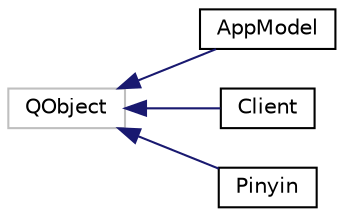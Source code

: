 digraph "Graphical Class Hierarchy"
{
 // LATEX_PDF_SIZE
  edge [fontname="Helvetica",fontsize="10",labelfontname="Helvetica",labelfontsize="10"];
  node [fontname="Helvetica",fontsize="10",shape=record];
  rankdir="LR";
  Node6 [label="QObject",height=0.2,width=0.4,color="grey75", fillcolor="white", style="filled",tooltip=" "];
  Node6 -> Node0 [dir="back",color="midnightblue",fontsize="10",style="solid",fontname="Helvetica"];
  Node0 [label="AppModel",height=0.2,width=0.4,color="black", fillcolor="white", style="filled",URL="$classAppModel.html",tooltip="存储客户端的所有永久性数据"];
  Node6 -> Node8 [dir="back",color="midnightblue",fontsize="10",style="solid",fontname="Helvetica"];
  Node8 [label="Client",height=0.2,width=0.4,color="black", fillcolor="white", style="filled",URL="$classClient.html",tooltip="客户端"];
  Node6 -> Node9 [dir="back",color="midnightblue",fontsize="10",style="solid",fontname="Helvetica"];
  Node9 [label="Pinyin",height=0.2,width=0.4,color="black", fillcolor="white", style="filled",URL="$classPinyin.html",tooltip=" "];
}
